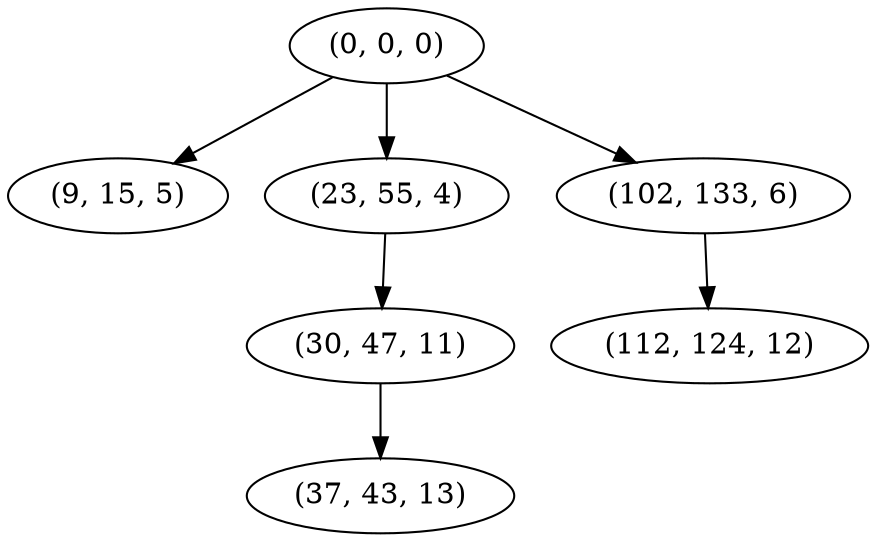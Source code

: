 digraph tree {
    "(0, 0, 0)";
    "(9, 15, 5)";
    "(23, 55, 4)";
    "(30, 47, 11)";
    "(37, 43, 13)";
    "(102, 133, 6)";
    "(112, 124, 12)";
    "(0, 0, 0)" -> "(9, 15, 5)";
    "(0, 0, 0)" -> "(23, 55, 4)";
    "(0, 0, 0)" -> "(102, 133, 6)";
    "(23, 55, 4)" -> "(30, 47, 11)";
    "(30, 47, 11)" -> "(37, 43, 13)";
    "(102, 133, 6)" -> "(112, 124, 12)";
}
